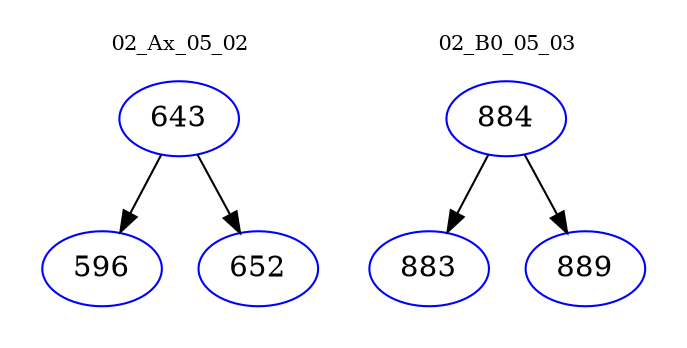 digraph{
subgraph cluster_0 {
color = white
label = "02_Ax_05_02";
fontsize=10;
T0_643 [label="643", color="blue"]
T0_643 -> T0_596 [color="black"]
T0_596 [label="596", color="blue"]
T0_643 -> T0_652 [color="black"]
T0_652 [label="652", color="blue"]
}
subgraph cluster_1 {
color = white
label = "02_B0_05_03";
fontsize=10;
T1_884 [label="884", color="blue"]
T1_884 -> T1_883 [color="black"]
T1_883 [label="883", color="blue"]
T1_884 -> T1_889 [color="black"]
T1_889 [label="889", color="blue"]
}
}
